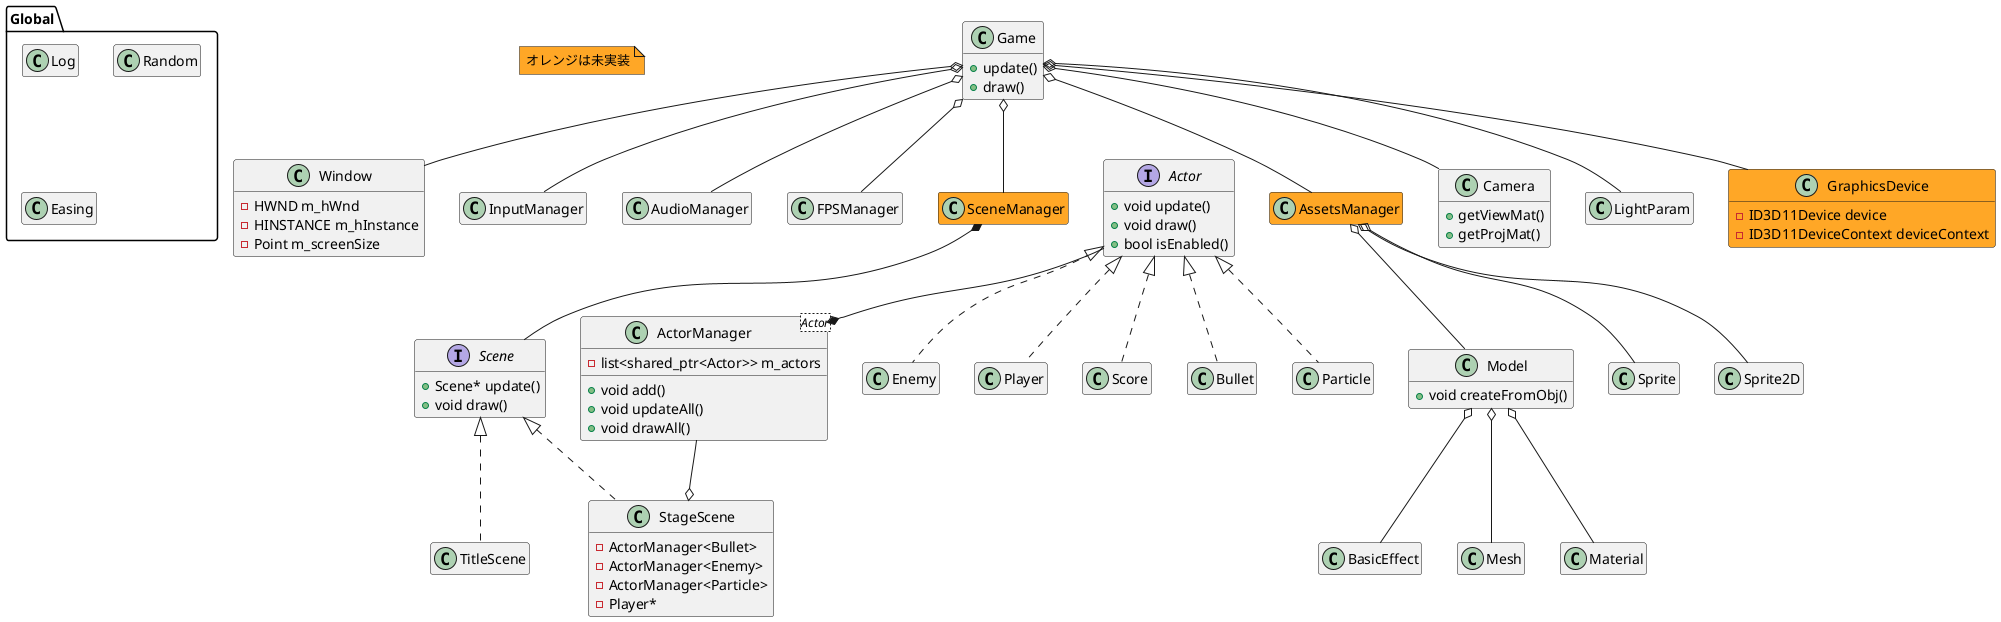 @startuml

hide empty members
note "オレンジは未実装" as orange #FFA726

class Game {
    + update()
    + draw()
}

' MainModules
class Window {
    - HWND m_hWnd
    - HINSTANCE m_hInstance
    - Point m_screenSize
} 

class InputManager
class AudioManager
class FPSManager
class SceneManager #FFA726
class AssetsManager #FFA726
class Camera {
    + getViewMat()
    + getProjMat()
}
class LightParam

class GraphicsDevice #FFA726 {
    - ID3D11Device device
    - ID3D11DeviceContext deviceContext
}

' Scenes
Interface Scene {
    + Scene* update()
    + void draw()
}
class TitleScene
class StageScene {
    - ActorManager<Bullet>
    - ActorManager<Enemy>
    - ActorManager<Particle>
    - Player*
}

' Assets
class Model {
    + void createFromObj()
}
class BasicEffect
class Mesh
class Material
class Sprite
class Sprite2D

' Actors
class ActorManager<Actor> {
    - list<shared_ptr<Actor>> m_actors
    + void add()
    + void updateAll()
    + void drawAll()
}
Interface Actor {
    + void update()
    + void draw()
    + bool isEnabled()
}
class Enemy
class Player
class Score
class Bullet
class Particle

' GlobalFunctions
package Global {
    class Log
    class Random
    class Easing
}

Game o-- AssetsManager 
Game o-- Window
Game o-- GraphicsDevice
Game o-- InputManager
Game o-- AudioManager
Game o-- LightParam
Game o-- Camera
Game o-- FPSManager
Game o-- SceneManager

SceneManager *-- Scene

Scene <|.. TitleScene
Scene <|.. StageScene

AssetsManager o-- Model
AssetsManager o-- Sprite
AssetsManager o-- Sprite2D

Model o-- BasicEffect
Model o-- Mesh
Model o-- Material

Actor -d-* ActorManager
Actor <|.. Enemy
Actor <|.. Player
Actor <|.. Score
Actor <|.. Bullet
Actor <|.. Particle

ActorManager -d-o StageScene

@enduml